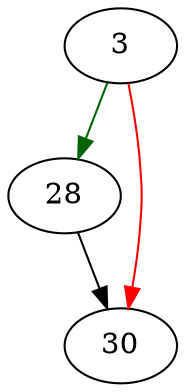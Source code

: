 strict digraph "sha384_buffer" {
	// Node definitions.
	3 [entry=true];
	28;
	30;

	// Edge definitions.
	3 -> 28 [
		color=darkgreen
		cond=true
	];
	3 -> 30 [
		color=red
		cond=false
	];
	28 -> 30;
}